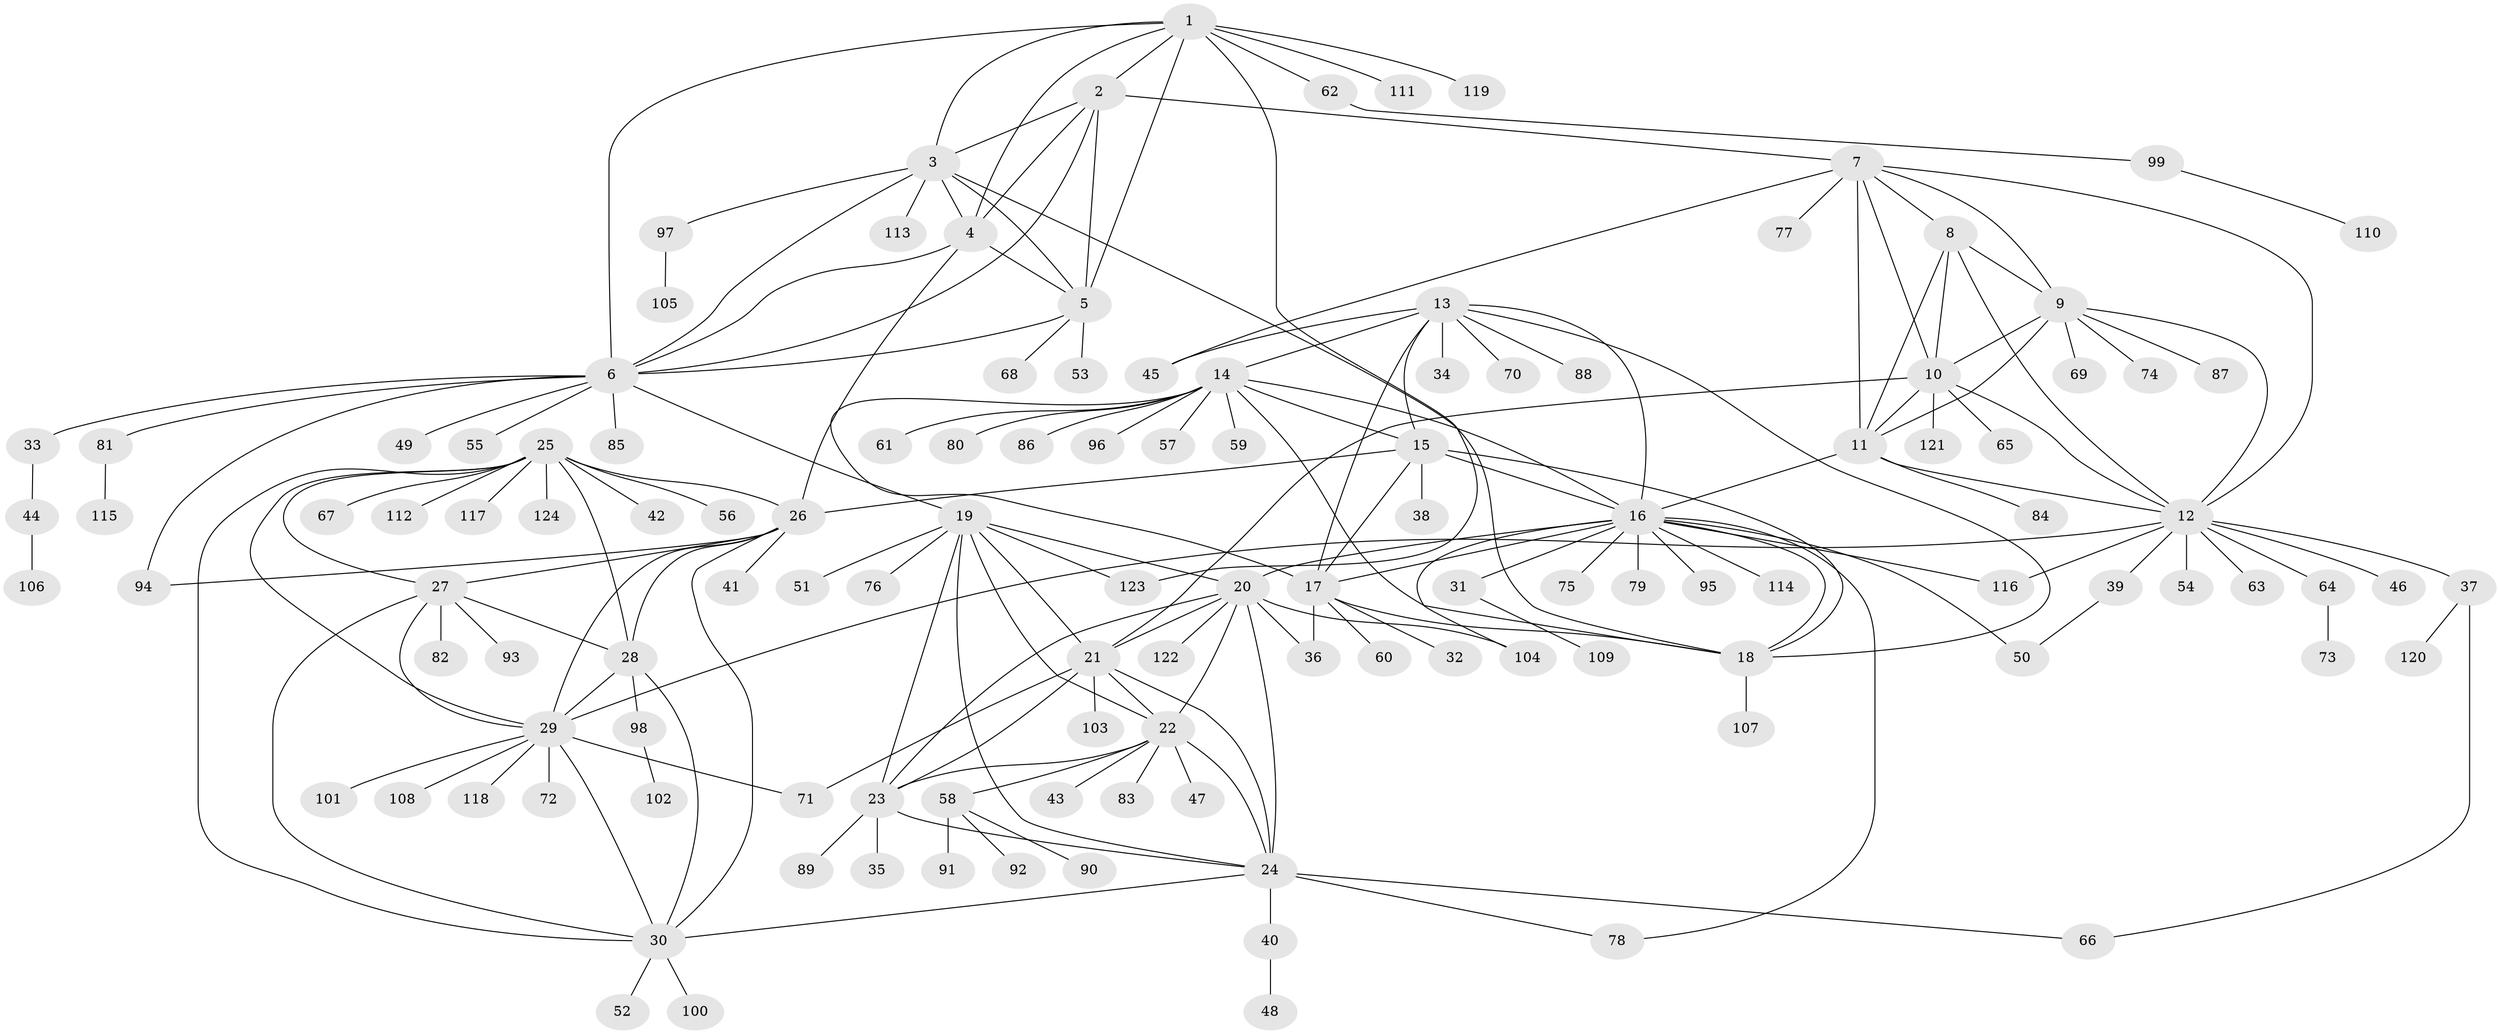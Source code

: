 // coarse degree distribution, {4: 0.04054054054054054, 7: 0.02702702702702703, 8: 0.013513513513513514, 9: 0.013513513513513514, 6: 0.013513513513513514, 12: 0.013513513513513514, 1: 0.7702702702702703, 2: 0.05405405405405406, 13: 0.02702702702702703, 11: 0.02702702702702703}
// Generated by graph-tools (version 1.1) at 2025/59/03/04/25 21:59:10]
// undirected, 124 vertices, 189 edges
graph export_dot {
graph [start="1"]
  node [color=gray90,style=filled];
  1;
  2;
  3;
  4;
  5;
  6;
  7;
  8;
  9;
  10;
  11;
  12;
  13;
  14;
  15;
  16;
  17;
  18;
  19;
  20;
  21;
  22;
  23;
  24;
  25;
  26;
  27;
  28;
  29;
  30;
  31;
  32;
  33;
  34;
  35;
  36;
  37;
  38;
  39;
  40;
  41;
  42;
  43;
  44;
  45;
  46;
  47;
  48;
  49;
  50;
  51;
  52;
  53;
  54;
  55;
  56;
  57;
  58;
  59;
  60;
  61;
  62;
  63;
  64;
  65;
  66;
  67;
  68;
  69;
  70;
  71;
  72;
  73;
  74;
  75;
  76;
  77;
  78;
  79;
  80;
  81;
  82;
  83;
  84;
  85;
  86;
  87;
  88;
  89;
  90;
  91;
  92;
  93;
  94;
  95;
  96;
  97;
  98;
  99;
  100;
  101;
  102;
  103;
  104;
  105;
  106;
  107;
  108;
  109;
  110;
  111;
  112;
  113;
  114;
  115;
  116;
  117;
  118;
  119;
  120;
  121;
  122;
  123;
  124;
  1 -- 2;
  1 -- 3;
  1 -- 4;
  1 -- 5;
  1 -- 6;
  1 -- 62;
  1 -- 111;
  1 -- 119;
  1 -- 123;
  2 -- 3;
  2 -- 4;
  2 -- 5;
  2 -- 6;
  2 -- 7;
  3 -- 4;
  3 -- 5;
  3 -- 6;
  3 -- 18;
  3 -- 97;
  3 -- 113;
  4 -- 5;
  4 -- 6;
  4 -- 26;
  5 -- 6;
  5 -- 53;
  5 -- 68;
  6 -- 19;
  6 -- 33;
  6 -- 49;
  6 -- 55;
  6 -- 81;
  6 -- 85;
  6 -- 94;
  7 -- 8;
  7 -- 9;
  7 -- 10;
  7 -- 11;
  7 -- 12;
  7 -- 45;
  7 -- 77;
  8 -- 9;
  8 -- 10;
  8 -- 11;
  8 -- 12;
  9 -- 10;
  9 -- 11;
  9 -- 12;
  9 -- 69;
  9 -- 74;
  9 -- 87;
  10 -- 11;
  10 -- 12;
  10 -- 21;
  10 -- 65;
  10 -- 121;
  11 -- 12;
  11 -- 16;
  11 -- 84;
  12 -- 29;
  12 -- 37;
  12 -- 39;
  12 -- 46;
  12 -- 54;
  12 -- 63;
  12 -- 64;
  12 -- 116;
  13 -- 14;
  13 -- 15;
  13 -- 16;
  13 -- 17;
  13 -- 18;
  13 -- 34;
  13 -- 45;
  13 -- 70;
  13 -- 88;
  14 -- 15;
  14 -- 16;
  14 -- 17;
  14 -- 18;
  14 -- 57;
  14 -- 59;
  14 -- 61;
  14 -- 80;
  14 -- 86;
  14 -- 96;
  15 -- 16;
  15 -- 17;
  15 -- 18;
  15 -- 26;
  15 -- 38;
  16 -- 17;
  16 -- 18;
  16 -- 20;
  16 -- 31;
  16 -- 50;
  16 -- 75;
  16 -- 78;
  16 -- 79;
  16 -- 95;
  16 -- 104;
  16 -- 114;
  16 -- 116;
  17 -- 18;
  17 -- 32;
  17 -- 36;
  17 -- 60;
  18 -- 107;
  19 -- 20;
  19 -- 21;
  19 -- 22;
  19 -- 23;
  19 -- 24;
  19 -- 51;
  19 -- 76;
  19 -- 123;
  20 -- 21;
  20 -- 22;
  20 -- 23;
  20 -- 24;
  20 -- 36;
  20 -- 104;
  20 -- 122;
  21 -- 22;
  21 -- 23;
  21 -- 24;
  21 -- 71;
  21 -- 103;
  22 -- 23;
  22 -- 24;
  22 -- 43;
  22 -- 47;
  22 -- 58;
  22 -- 83;
  23 -- 24;
  23 -- 35;
  23 -- 89;
  24 -- 30;
  24 -- 40;
  24 -- 66;
  24 -- 78;
  25 -- 26;
  25 -- 27;
  25 -- 28;
  25 -- 29;
  25 -- 30;
  25 -- 42;
  25 -- 56;
  25 -- 67;
  25 -- 112;
  25 -- 117;
  25 -- 124;
  26 -- 27;
  26 -- 28;
  26 -- 29;
  26 -- 30;
  26 -- 41;
  26 -- 94;
  27 -- 28;
  27 -- 29;
  27 -- 30;
  27 -- 82;
  27 -- 93;
  28 -- 29;
  28 -- 30;
  28 -- 98;
  29 -- 30;
  29 -- 71;
  29 -- 72;
  29 -- 101;
  29 -- 108;
  29 -- 118;
  30 -- 52;
  30 -- 100;
  31 -- 109;
  33 -- 44;
  37 -- 66;
  37 -- 120;
  39 -- 50;
  40 -- 48;
  44 -- 106;
  58 -- 90;
  58 -- 91;
  58 -- 92;
  62 -- 99;
  64 -- 73;
  81 -- 115;
  97 -- 105;
  98 -- 102;
  99 -- 110;
}
